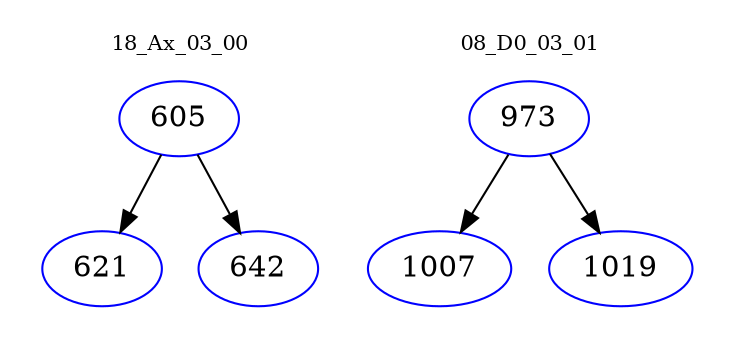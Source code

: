 digraph{
subgraph cluster_0 {
color = white
label = "18_Ax_03_00";
fontsize=10;
T0_605 [label="605", color="blue"]
T0_605 -> T0_621 [color="black"]
T0_621 [label="621", color="blue"]
T0_605 -> T0_642 [color="black"]
T0_642 [label="642", color="blue"]
}
subgraph cluster_1 {
color = white
label = "08_D0_03_01";
fontsize=10;
T1_973 [label="973", color="blue"]
T1_973 -> T1_1007 [color="black"]
T1_1007 [label="1007", color="blue"]
T1_973 -> T1_1019 [color="black"]
T1_1019 [label="1019", color="blue"]
}
}
